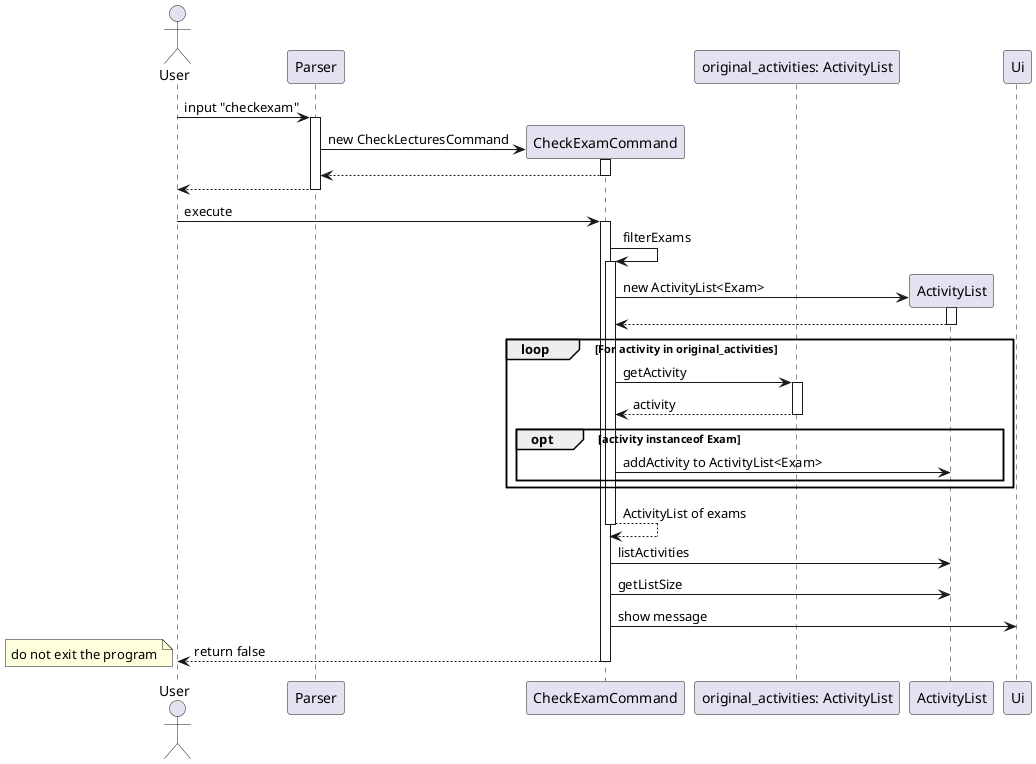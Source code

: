 @startuml
Actor User
participant Parser
participant CheckExamCommand
participant "original_activities: ActivityList" as original_list
participant ActivityList
participant Ui

User -> Parser: input "checkexam"
activate Parser
create CheckExamCommand
Parser -> CheckExamCommand:new CheckLecturesCommand
activate CheckExamCommand
CheckExamCommand --> Parser
deactivate CheckExamCommand
Parser --> User
deactivate Parser

User -> CheckExamCommand: execute
activate CheckExamCommand
CheckExamCommand -> CheckExamCommand: filterExams
activate CheckExamCommand
create ActivityList
CheckExamCommand -> ActivityList: new ActivityList<Exam>
activate ActivityList
ActivityList --> CheckExamCommand
deactivate ActivityList

loop For activity in original_activities
    CheckExamCommand -> original_list: getActivity
    activate original_list
    original_list --> CheckExamCommand: activity
    deactivate original_list
    opt activity instanceof Exam
        CheckExamCommand -> ActivityList: addActivity to ActivityList<Exam>
    end
end
CheckExamCommand --> CheckExamCommand: ActivityList of exams
deactivate CheckExamCommand
CheckExamCommand -> ActivityList: listActivities
CheckExamCommand -> ActivityList: getListSize
CheckExamCommand -> Ui: show message
CheckExamCommand --> User: return false
note left: do not exit the program
deactivate CheckExamCommand

@enduml